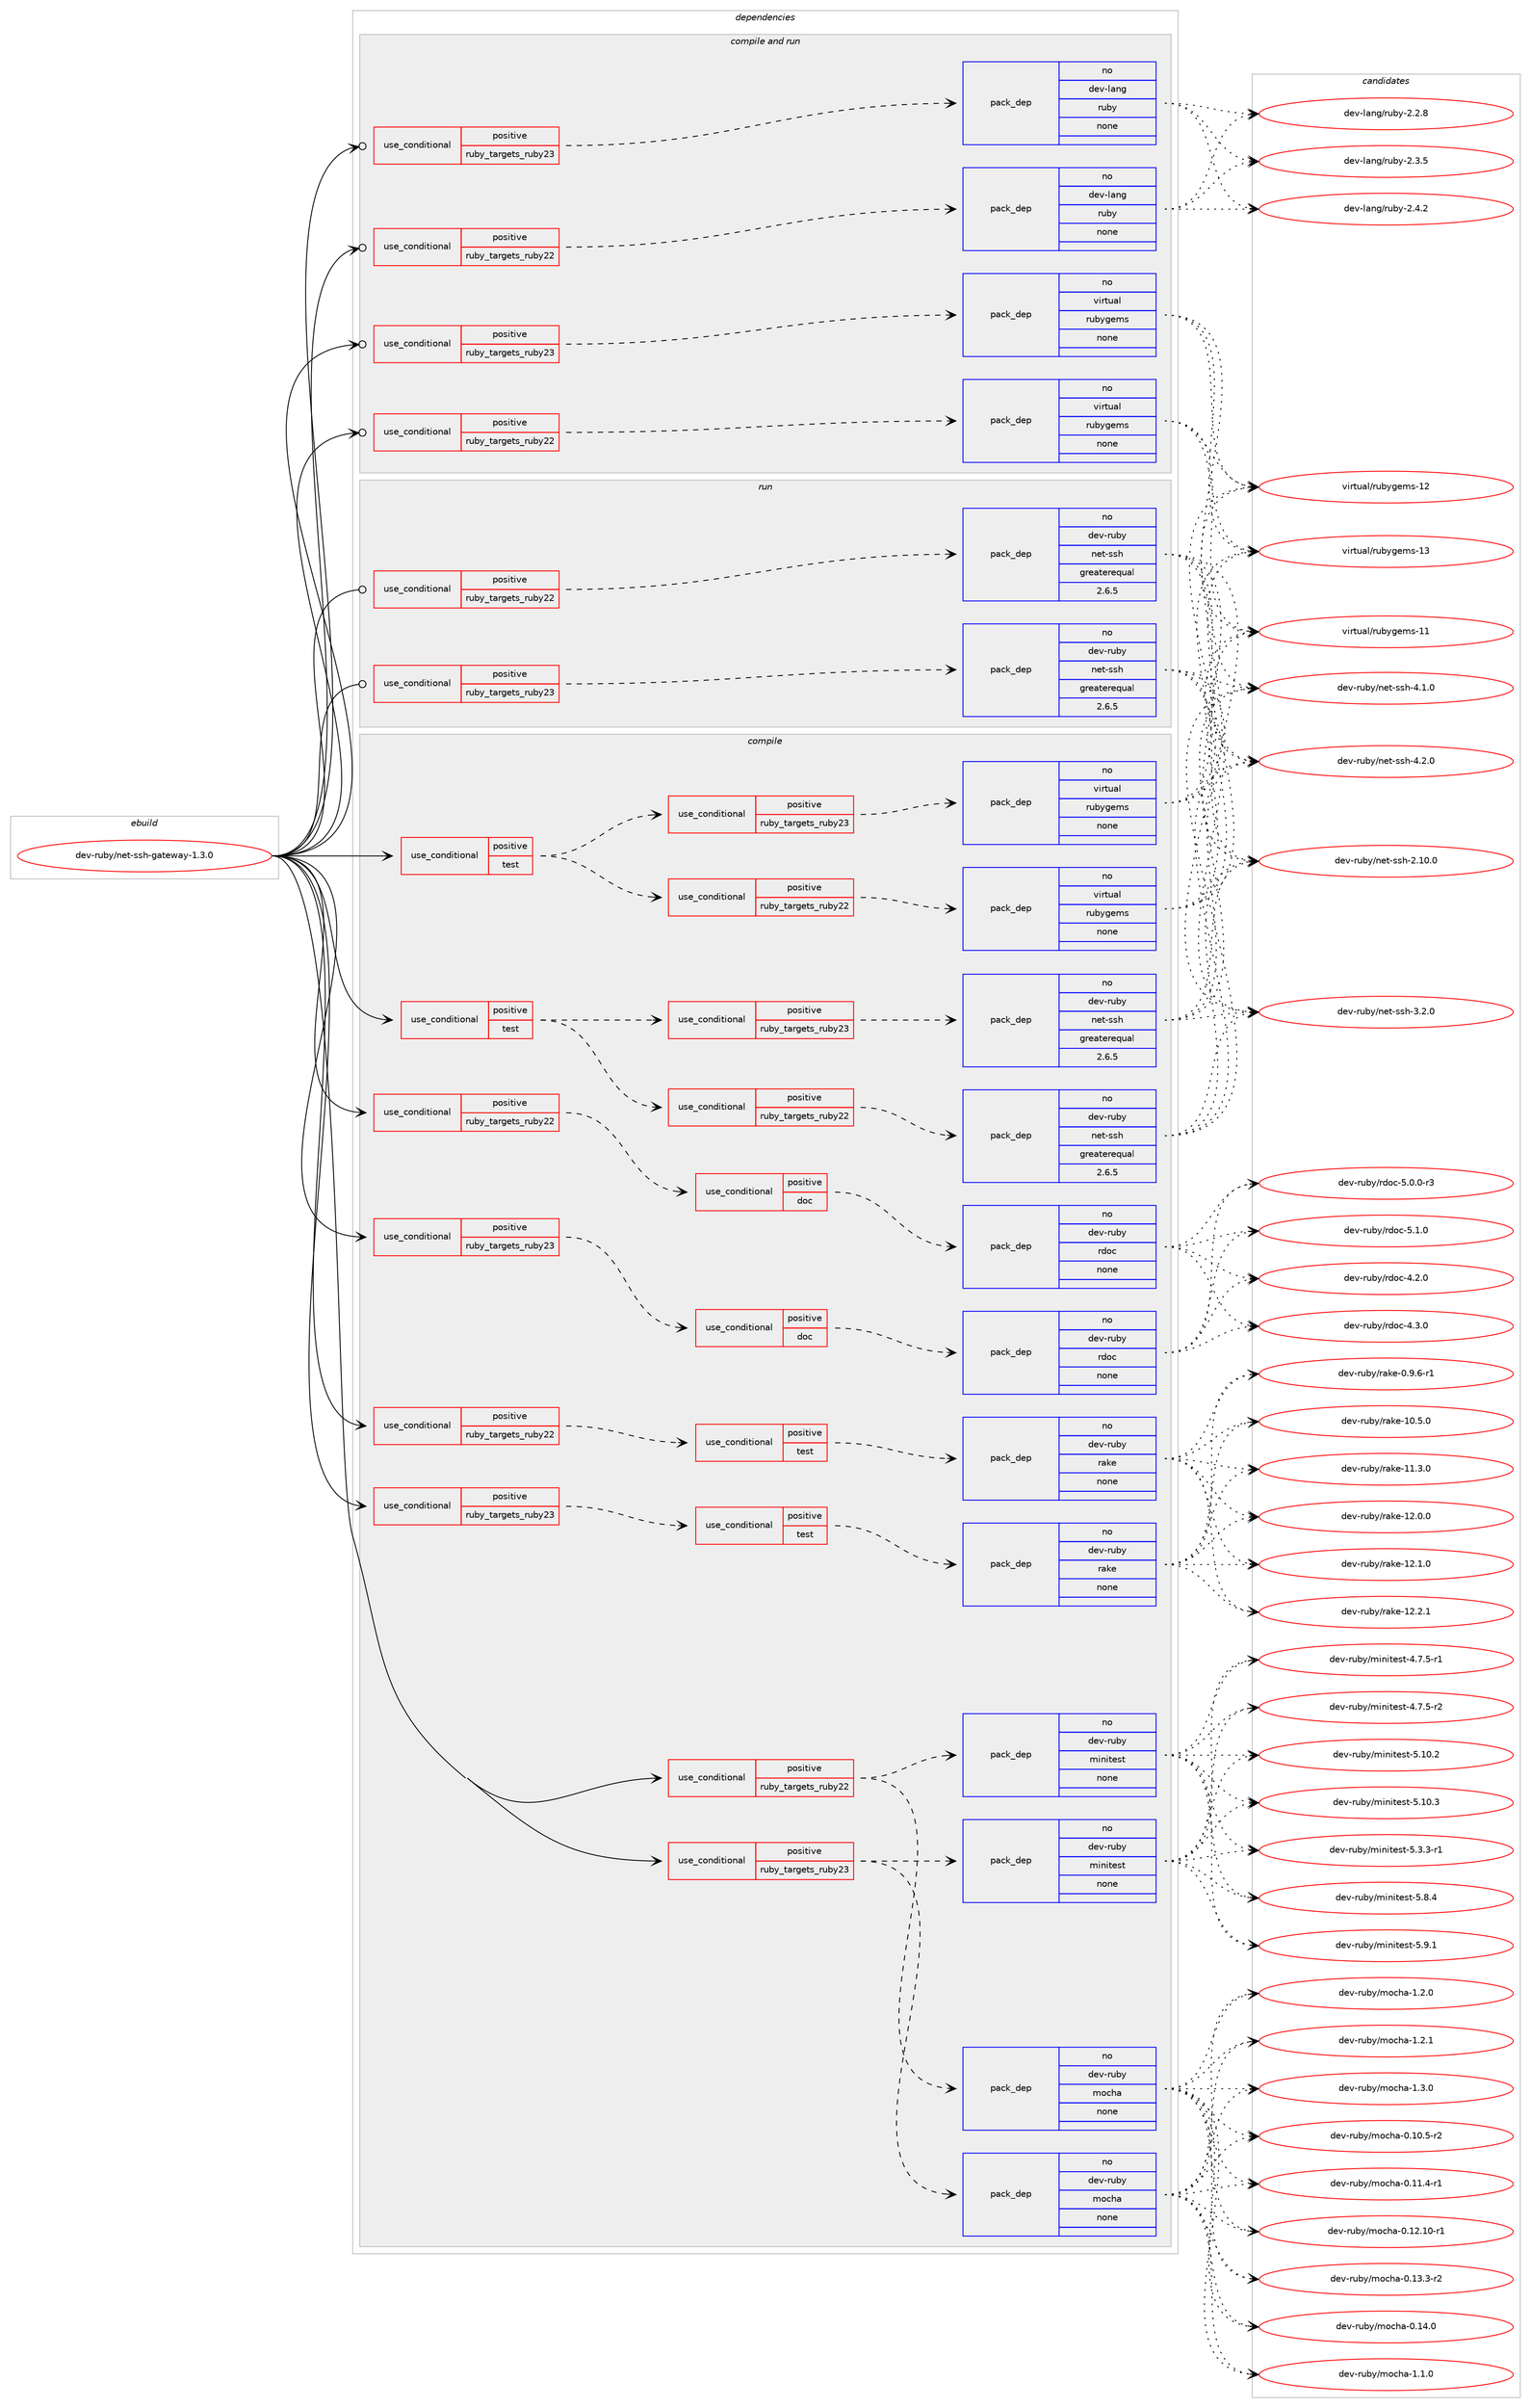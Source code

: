 digraph prolog {

# *************
# Graph options
# *************

newrank=true;
concentrate=true;
compound=true;
graph [rankdir=LR,fontname=Helvetica,fontsize=10,ranksep=1.5];#, ranksep=2.5, nodesep=0.2];
edge  [arrowhead=vee];
node  [fontname=Helvetica,fontsize=10];

# **********
# The ebuild
# **********

subgraph cluster_leftcol {
color=gray;
rank=same;
label=<<i>ebuild</i>>;
id [label="dev-ruby/net-ssh-gateway-1.3.0", color=red, width=4, href="../dev-ruby/net-ssh-gateway-1.3.0.svg"];
}

# ****************
# The dependencies
# ****************

subgraph cluster_midcol {
color=gray;
label=<<i>dependencies</i>>;
subgraph cluster_compile {
fillcolor="#eeeeee";
style=filled;
label=<<i>compile</i>>;
subgraph cond63373 {
dependency250681 [label=<<TABLE BORDER="0" CELLBORDER="1" CELLSPACING="0" CELLPADDING="4"><TR><TD ROWSPAN="3" CELLPADDING="10">use_conditional</TD></TR><TR><TD>positive</TD></TR><TR><TD>ruby_targets_ruby22</TD></TR></TABLE>>, shape=none, color=red];
subgraph cond63374 {
dependency250682 [label=<<TABLE BORDER="0" CELLBORDER="1" CELLSPACING="0" CELLPADDING="4"><TR><TD ROWSPAN="3" CELLPADDING="10">use_conditional</TD></TR><TR><TD>positive</TD></TR><TR><TD>doc</TD></TR></TABLE>>, shape=none, color=red];
subgraph pack183203 {
dependency250683 [label=<<TABLE BORDER="0" CELLBORDER="1" CELLSPACING="0" CELLPADDING="4" WIDTH="220"><TR><TD ROWSPAN="6" CELLPADDING="30">pack_dep</TD></TR><TR><TD WIDTH="110">no</TD></TR><TR><TD>dev-ruby</TD></TR><TR><TD>rdoc</TD></TR><TR><TD>none</TD></TR><TR><TD></TD></TR></TABLE>>, shape=none, color=blue];
}
dependency250682:e -> dependency250683:w [weight=20,style="dashed",arrowhead="vee"];
}
dependency250681:e -> dependency250682:w [weight=20,style="dashed",arrowhead="vee"];
}
id:e -> dependency250681:w [weight=20,style="solid",arrowhead="vee"];
subgraph cond63375 {
dependency250684 [label=<<TABLE BORDER="0" CELLBORDER="1" CELLSPACING="0" CELLPADDING="4"><TR><TD ROWSPAN="3" CELLPADDING="10">use_conditional</TD></TR><TR><TD>positive</TD></TR><TR><TD>ruby_targets_ruby22</TD></TR></TABLE>>, shape=none, color=red];
subgraph cond63376 {
dependency250685 [label=<<TABLE BORDER="0" CELLBORDER="1" CELLSPACING="0" CELLPADDING="4"><TR><TD ROWSPAN="3" CELLPADDING="10">use_conditional</TD></TR><TR><TD>positive</TD></TR><TR><TD>test</TD></TR></TABLE>>, shape=none, color=red];
subgraph pack183204 {
dependency250686 [label=<<TABLE BORDER="0" CELLBORDER="1" CELLSPACING="0" CELLPADDING="4" WIDTH="220"><TR><TD ROWSPAN="6" CELLPADDING="30">pack_dep</TD></TR><TR><TD WIDTH="110">no</TD></TR><TR><TD>dev-ruby</TD></TR><TR><TD>rake</TD></TR><TR><TD>none</TD></TR><TR><TD></TD></TR></TABLE>>, shape=none, color=blue];
}
dependency250685:e -> dependency250686:w [weight=20,style="dashed",arrowhead="vee"];
}
dependency250684:e -> dependency250685:w [weight=20,style="dashed",arrowhead="vee"];
}
id:e -> dependency250684:w [weight=20,style="solid",arrowhead="vee"];
subgraph cond63377 {
dependency250687 [label=<<TABLE BORDER="0" CELLBORDER="1" CELLSPACING="0" CELLPADDING="4"><TR><TD ROWSPAN="3" CELLPADDING="10">use_conditional</TD></TR><TR><TD>positive</TD></TR><TR><TD>ruby_targets_ruby22</TD></TR></TABLE>>, shape=none, color=red];
subgraph pack183205 {
dependency250688 [label=<<TABLE BORDER="0" CELLBORDER="1" CELLSPACING="0" CELLPADDING="4" WIDTH="220"><TR><TD ROWSPAN="6" CELLPADDING="30">pack_dep</TD></TR><TR><TD WIDTH="110">no</TD></TR><TR><TD>dev-ruby</TD></TR><TR><TD>minitest</TD></TR><TR><TD>none</TD></TR><TR><TD></TD></TR></TABLE>>, shape=none, color=blue];
}
dependency250687:e -> dependency250688:w [weight=20,style="dashed",arrowhead="vee"];
subgraph pack183206 {
dependency250689 [label=<<TABLE BORDER="0" CELLBORDER="1" CELLSPACING="0" CELLPADDING="4" WIDTH="220"><TR><TD ROWSPAN="6" CELLPADDING="30">pack_dep</TD></TR><TR><TD WIDTH="110">no</TD></TR><TR><TD>dev-ruby</TD></TR><TR><TD>mocha</TD></TR><TR><TD>none</TD></TR><TR><TD></TD></TR></TABLE>>, shape=none, color=blue];
}
dependency250687:e -> dependency250689:w [weight=20,style="dashed",arrowhead="vee"];
}
id:e -> dependency250687:w [weight=20,style="solid",arrowhead="vee"];
subgraph cond63378 {
dependency250690 [label=<<TABLE BORDER="0" CELLBORDER="1" CELLSPACING="0" CELLPADDING="4"><TR><TD ROWSPAN="3" CELLPADDING="10">use_conditional</TD></TR><TR><TD>positive</TD></TR><TR><TD>ruby_targets_ruby23</TD></TR></TABLE>>, shape=none, color=red];
subgraph cond63379 {
dependency250691 [label=<<TABLE BORDER="0" CELLBORDER="1" CELLSPACING="0" CELLPADDING="4"><TR><TD ROWSPAN="3" CELLPADDING="10">use_conditional</TD></TR><TR><TD>positive</TD></TR><TR><TD>doc</TD></TR></TABLE>>, shape=none, color=red];
subgraph pack183207 {
dependency250692 [label=<<TABLE BORDER="0" CELLBORDER="1" CELLSPACING="0" CELLPADDING="4" WIDTH="220"><TR><TD ROWSPAN="6" CELLPADDING="30">pack_dep</TD></TR><TR><TD WIDTH="110">no</TD></TR><TR><TD>dev-ruby</TD></TR><TR><TD>rdoc</TD></TR><TR><TD>none</TD></TR><TR><TD></TD></TR></TABLE>>, shape=none, color=blue];
}
dependency250691:e -> dependency250692:w [weight=20,style="dashed",arrowhead="vee"];
}
dependency250690:e -> dependency250691:w [weight=20,style="dashed",arrowhead="vee"];
}
id:e -> dependency250690:w [weight=20,style="solid",arrowhead="vee"];
subgraph cond63380 {
dependency250693 [label=<<TABLE BORDER="0" CELLBORDER="1" CELLSPACING="0" CELLPADDING="4"><TR><TD ROWSPAN="3" CELLPADDING="10">use_conditional</TD></TR><TR><TD>positive</TD></TR><TR><TD>ruby_targets_ruby23</TD></TR></TABLE>>, shape=none, color=red];
subgraph cond63381 {
dependency250694 [label=<<TABLE BORDER="0" CELLBORDER="1" CELLSPACING="0" CELLPADDING="4"><TR><TD ROWSPAN="3" CELLPADDING="10">use_conditional</TD></TR><TR><TD>positive</TD></TR><TR><TD>test</TD></TR></TABLE>>, shape=none, color=red];
subgraph pack183208 {
dependency250695 [label=<<TABLE BORDER="0" CELLBORDER="1" CELLSPACING="0" CELLPADDING="4" WIDTH="220"><TR><TD ROWSPAN="6" CELLPADDING="30">pack_dep</TD></TR><TR><TD WIDTH="110">no</TD></TR><TR><TD>dev-ruby</TD></TR><TR><TD>rake</TD></TR><TR><TD>none</TD></TR><TR><TD></TD></TR></TABLE>>, shape=none, color=blue];
}
dependency250694:e -> dependency250695:w [weight=20,style="dashed",arrowhead="vee"];
}
dependency250693:e -> dependency250694:w [weight=20,style="dashed",arrowhead="vee"];
}
id:e -> dependency250693:w [weight=20,style="solid",arrowhead="vee"];
subgraph cond63382 {
dependency250696 [label=<<TABLE BORDER="0" CELLBORDER="1" CELLSPACING="0" CELLPADDING="4"><TR><TD ROWSPAN="3" CELLPADDING="10">use_conditional</TD></TR><TR><TD>positive</TD></TR><TR><TD>ruby_targets_ruby23</TD></TR></TABLE>>, shape=none, color=red];
subgraph pack183209 {
dependency250697 [label=<<TABLE BORDER="0" CELLBORDER="1" CELLSPACING="0" CELLPADDING="4" WIDTH="220"><TR><TD ROWSPAN="6" CELLPADDING="30">pack_dep</TD></TR><TR><TD WIDTH="110">no</TD></TR><TR><TD>dev-ruby</TD></TR><TR><TD>minitest</TD></TR><TR><TD>none</TD></TR><TR><TD></TD></TR></TABLE>>, shape=none, color=blue];
}
dependency250696:e -> dependency250697:w [weight=20,style="dashed",arrowhead="vee"];
subgraph pack183210 {
dependency250698 [label=<<TABLE BORDER="0" CELLBORDER="1" CELLSPACING="0" CELLPADDING="4" WIDTH="220"><TR><TD ROWSPAN="6" CELLPADDING="30">pack_dep</TD></TR><TR><TD WIDTH="110">no</TD></TR><TR><TD>dev-ruby</TD></TR><TR><TD>mocha</TD></TR><TR><TD>none</TD></TR><TR><TD></TD></TR></TABLE>>, shape=none, color=blue];
}
dependency250696:e -> dependency250698:w [weight=20,style="dashed",arrowhead="vee"];
}
id:e -> dependency250696:w [weight=20,style="solid",arrowhead="vee"];
subgraph cond63383 {
dependency250699 [label=<<TABLE BORDER="0" CELLBORDER="1" CELLSPACING="0" CELLPADDING="4"><TR><TD ROWSPAN="3" CELLPADDING="10">use_conditional</TD></TR><TR><TD>positive</TD></TR><TR><TD>test</TD></TR></TABLE>>, shape=none, color=red];
subgraph cond63384 {
dependency250700 [label=<<TABLE BORDER="0" CELLBORDER="1" CELLSPACING="0" CELLPADDING="4"><TR><TD ROWSPAN="3" CELLPADDING="10">use_conditional</TD></TR><TR><TD>positive</TD></TR><TR><TD>ruby_targets_ruby22</TD></TR></TABLE>>, shape=none, color=red];
subgraph pack183211 {
dependency250701 [label=<<TABLE BORDER="0" CELLBORDER="1" CELLSPACING="0" CELLPADDING="4" WIDTH="220"><TR><TD ROWSPAN="6" CELLPADDING="30">pack_dep</TD></TR><TR><TD WIDTH="110">no</TD></TR><TR><TD>dev-ruby</TD></TR><TR><TD>net-ssh</TD></TR><TR><TD>greaterequal</TD></TR><TR><TD>2.6.5</TD></TR></TABLE>>, shape=none, color=blue];
}
dependency250700:e -> dependency250701:w [weight=20,style="dashed",arrowhead="vee"];
}
dependency250699:e -> dependency250700:w [weight=20,style="dashed",arrowhead="vee"];
subgraph cond63385 {
dependency250702 [label=<<TABLE BORDER="0" CELLBORDER="1" CELLSPACING="0" CELLPADDING="4"><TR><TD ROWSPAN="3" CELLPADDING="10">use_conditional</TD></TR><TR><TD>positive</TD></TR><TR><TD>ruby_targets_ruby23</TD></TR></TABLE>>, shape=none, color=red];
subgraph pack183212 {
dependency250703 [label=<<TABLE BORDER="0" CELLBORDER="1" CELLSPACING="0" CELLPADDING="4" WIDTH="220"><TR><TD ROWSPAN="6" CELLPADDING="30">pack_dep</TD></TR><TR><TD WIDTH="110">no</TD></TR><TR><TD>dev-ruby</TD></TR><TR><TD>net-ssh</TD></TR><TR><TD>greaterequal</TD></TR><TR><TD>2.6.5</TD></TR></TABLE>>, shape=none, color=blue];
}
dependency250702:e -> dependency250703:w [weight=20,style="dashed",arrowhead="vee"];
}
dependency250699:e -> dependency250702:w [weight=20,style="dashed",arrowhead="vee"];
}
id:e -> dependency250699:w [weight=20,style="solid",arrowhead="vee"];
subgraph cond63386 {
dependency250704 [label=<<TABLE BORDER="0" CELLBORDER="1" CELLSPACING="0" CELLPADDING="4"><TR><TD ROWSPAN="3" CELLPADDING="10">use_conditional</TD></TR><TR><TD>positive</TD></TR><TR><TD>test</TD></TR></TABLE>>, shape=none, color=red];
subgraph cond63387 {
dependency250705 [label=<<TABLE BORDER="0" CELLBORDER="1" CELLSPACING="0" CELLPADDING="4"><TR><TD ROWSPAN="3" CELLPADDING="10">use_conditional</TD></TR><TR><TD>positive</TD></TR><TR><TD>ruby_targets_ruby22</TD></TR></TABLE>>, shape=none, color=red];
subgraph pack183213 {
dependency250706 [label=<<TABLE BORDER="0" CELLBORDER="1" CELLSPACING="0" CELLPADDING="4" WIDTH="220"><TR><TD ROWSPAN="6" CELLPADDING="30">pack_dep</TD></TR><TR><TD WIDTH="110">no</TD></TR><TR><TD>virtual</TD></TR><TR><TD>rubygems</TD></TR><TR><TD>none</TD></TR><TR><TD></TD></TR></TABLE>>, shape=none, color=blue];
}
dependency250705:e -> dependency250706:w [weight=20,style="dashed",arrowhead="vee"];
}
dependency250704:e -> dependency250705:w [weight=20,style="dashed",arrowhead="vee"];
subgraph cond63388 {
dependency250707 [label=<<TABLE BORDER="0" CELLBORDER="1" CELLSPACING="0" CELLPADDING="4"><TR><TD ROWSPAN="3" CELLPADDING="10">use_conditional</TD></TR><TR><TD>positive</TD></TR><TR><TD>ruby_targets_ruby23</TD></TR></TABLE>>, shape=none, color=red];
subgraph pack183214 {
dependency250708 [label=<<TABLE BORDER="0" CELLBORDER="1" CELLSPACING="0" CELLPADDING="4" WIDTH="220"><TR><TD ROWSPAN="6" CELLPADDING="30">pack_dep</TD></TR><TR><TD WIDTH="110">no</TD></TR><TR><TD>virtual</TD></TR><TR><TD>rubygems</TD></TR><TR><TD>none</TD></TR><TR><TD></TD></TR></TABLE>>, shape=none, color=blue];
}
dependency250707:e -> dependency250708:w [weight=20,style="dashed",arrowhead="vee"];
}
dependency250704:e -> dependency250707:w [weight=20,style="dashed",arrowhead="vee"];
}
id:e -> dependency250704:w [weight=20,style="solid",arrowhead="vee"];
}
subgraph cluster_compileandrun {
fillcolor="#eeeeee";
style=filled;
label=<<i>compile and run</i>>;
subgraph cond63389 {
dependency250709 [label=<<TABLE BORDER="0" CELLBORDER="1" CELLSPACING="0" CELLPADDING="4"><TR><TD ROWSPAN="3" CELLPADDING="10">use_conditional</TD></TR><TR><TD>positive</TD></TR><TR><TD>ruby_targets_ruby22</TD></TR></TABLE>>, shape=none, color=red];
subgraph pack183215 {
dependency250710 [label=<<TABLE BORDER="0" CELLBORDER="1" CELLSPACING="0" CELLPADDING="4" WIDTH="220"><TR><TD ROWSPAN="6" CELLPADDING="30">pack_dep</TD></TR><TR><TD WIDTH="110">no</TD></TR><TR><TD>dev-lang</TD></TR><TR><TD>ruby</TD></TR><TR><TD>none</TD></TR><TR><TD></TD></TR></TABLE>>, shape=none, color=blue];
}
dependency250709:e -> dependency250710:w [weight=20,style="dashed",arrowhead="vee"];
}
id:e -> dependency250709:w [weight=20,style="solid",arrowhead="odotvee"];
subgraph cond63390 {
dependency250711 [label=<<TABLE BORDER="0" CELLBORDER="1" CELLSPACING="0" CELLPADDING="4"><TR><TD ROWSPAN="3" CELLPADDING="10">use_conditional</TD></TR><TR><TD>positive</TD></TR><TR><TD>ruby_targets_ruby22</TD></TR></TABLE>>, shape=none, color=red];
subgraph pack183216 {
dependency250712 [label=<<TABLE BORDER="0" CELLBORDER="1" CELLSPACING="0" CELLPADDING="4" WIDTH="220"><TR><TD ROWSPAN="6" CELLPADDING="30">pack_dep</TD></TR><TR><TD WIDTH="110">no</TD></TR><TR><TD>virtual</TD></TR><TR><TD>rubygems</TD></TR><TR><TD>none</TD></TR><TR><TD></TD></TR></TABLE>>, shape=none, color=blue];
}
dependency250711:e -> dependency250712:w [weight=20,style="dashed",arrowhead="vee"];
}
id:e -> dependency250711:w [weight=20,style="solid",arrowhead="odotvee"];
subgraph cond63391 {
dependency250713 [label=<<TABLE BORDER="0" CELLBORDER="1" CELLSPACING="0" CELLPADDING="4"><TR><TD ROWSPAN="3" CELLPADDING="10">use_conditional</TD></TR><TR><TD>positive</TD></TR><TR><TD>ruby_targets_ruby23</TD></TR></TABLE>>, shape=none, color=red];
subgraph pack183217 {
dependency250714 [label=<<TABLE BORDER="0" CELLBORDER="1" CELLSPACING="0" CELLPADDING="4" WIDTH="220"><TR><TD ROWSPAN="6" CELLPADDING="30">pack_dep</TD></TR><TR><TD WIDTH="110">no</TD></TR><TR><TD>dev-lang</TD></TR><TR><TD>ruby</TD></TR><TR><TD>none</TD></TR><TR><TD></TD></TR></TABLE>>, shape=none, color=blue];
}
dependency250713:e -> dependency250714:w [weight=20,style="dashed",arrowhead="vee"];
}
id:e -> dependency250713:w [weight=20,style="solid",arrowhead="odotvee"];
subgraph cond63392 {
dependency250715 [label=<<TABLE BORDER="0" CELLBORDER="1" CELLSPACING="0" CELLPADDING="4"><TR><TD ROWSPAN="3" CELLPADDING="10">use_conditional</TD></TR><TR><TD>positive</TD></TR><TR><TD>ruby_targets_ruby23</TD></TR></TABLE>>, shape=none, color=red];
subgraph pack183218 {
dependency250716 [label=<<TABLE BORDER="0" CELLBORDER="1" CELLSPACING="0" CELLPADDING="4" WIDTH="220"><TR><TD ROWSPAN="6" CELLPADDING="30">pack_dep</TD></TR><TR><TD WIDTH="110">no</TD></TR><TR><TD>virtual</TD></TR><TR><TD>rubygems</TD></TR><TR><TD>none</TD></TR><TR><TD></TD></TR></TABLE>>, shape=none, color=blue];
}
dependency250715:e -> dependency250716:w [weight=20,style="dashed",arrowhead="vee"];
}
id:e -> dependency250715:w [weight=20,style="solid",arrowhead="odotvee"];
}
subgraph cluster_run {
fillcolor="#eeeeee";
style=filled;
label=<<i>run</i>>;
subgraph cond63393 {
dependency250717 [label=<<TABLE BORDER="0" CELLBORDER="1" CELLSPACING="0" CELLPADDING="4"><TR><TD ROWSPAN="3" CELLPADDING="10">use_conditional</TD></TR><TR><TD>positive</TD></TR><TR><TD>ruby_targets_ruby22</TD></TR></TABLE>>, shape=none, color=red];
subgraph pack183219 {
dependency250718 [label=<<TABLE BORDER="0" CELLBORDER="1" CELLSPACING="0" CELLPADDING="4" WIDTH="220"><TR><TD ROWSPAN="6" CELLPADDING="30">pack_dep</TD></TR><TR><TD WIDTH="110">no</TD></TR><TR><TD>dev-ruby</TD></TR><TR><TD>net-ssh</TD></TR><TR><TD>greaterequal</TD></TR><TR><TD>2.6.5</TD></TR></TABLE>>, shape=none, color=blue];
}
dependency250717:e -> dependency250718:w [weight=20,style="dashed",arrowhead="vee"];
}
id:e -> dependency250717:w [weight=20,style="solid",arrowhead="odot"];
subgraph cond63394 {
dependency250719 [label=<<TABLE BORDER="0" CELLBORDER="1" CELLSPACING="0" CELLPADDING="4"><TR><TD ROWSPAN="3" CELLPADDING="10">use_conditional</TD></TR><TR><TD>positive</TD></TR><TR><TD>ruby_targets_ruby23</TD></TR></TABLE>>, shape=none, color=red];
subgraph pack183220 {
dependency250720 [label=<<TABLE BORDER="0" CELLBORDER="1" CELLSPACING="0" CELLPADDING="4" WIDTH="220"><TR><TD ROWSPAN="6" CELLPADDING="30">pack_dep</TD></TR><TR><TD WIDTH="110">no</TD></TR><TR><TD>dev-ruby</TD></TR><TR><TD>net-ssh</TD></TR><TR><TD>greaterequal</TD></TR><TR><TD>2.6.5</TD></TR></TABLE>>, shape=none, color=blue];
}
dependency250719:e -> dependency250720:w [weight=20,style="dashed",arrowhead="vee"];
}
id:e -> dependency250719:w [weight=20,style="solid",arrowhead="odot"];
}
}

# **************
# The candidates
# **************

subgraph cluster_choices {
rank=same;
color=gray;
label=<<i>candidates</i>>;

subgraph choice183203 {
color=black;
nodesep=1;
choice10010111845114117981214711410011199455246504648 [label="dev-ruby/rdoc-4.2.0", color=red, width=4,href="../dev-ruby/rdoc-4.2.0.svg"];
choice10010111845114117981214711410011199455246514648 [label="dev-ruby/rdoc-4.3.0", color=red, width=4,href="../dev-ruby/rdoc-4.3.0.svg"];
choice100101118451141179812147114100111994553464846484511451 [label="dev-ruby/rdoc-5.0.0-r3", color=red, width=4,href="../dev-ruby/rdoc-5.0.0-r3.svg"];
choice10010111845114117981214711410011199455346494648 [label="dev-ruby/rdoc-5.1.0", color=red, width=4,href="../dev-ruby/rdoc-5.1.0.svg"];
dependency250683:e -> choice10010111845114117981214711410011199455246504648:w [style=dotted,weight="100"];
dependency250683:e -> choice10010111845114117981214711410011199455246514648:w [style=dotted,weight="100"];
dependency250683:e -> choice100101118451141179812147114100111994553464846484511451:w [style=dotted,weight="100"];
dependency250683:e -> choice10010111845114117981214711410011199455346494648:w [style=dotted,weight="100"];
}
subgraph choice183204 {
color=black;
nodesep=1;
choice100101118451141179812147114971071014548465746544511449 [label="dev-ruby/rake-0.9.6-r1", color=red, width=4,href="../dev-ruby/rake-0.9.6-r1.svg"];
choice1001011184511411798121471149710710145494846534648 [label="dev-ruby/rake-10.5.0", color=red, width=4,href="../dev-ruby/rake-10.5.0.svg"];
choice1001011184511411798121471149710710145494946514648 [label="dev-ruby/rake-11.3.0", color=red, width=4,href="../dev-ruby/rake-11.3.0.svg"];
choice1001011184511411798121471149710710145495046484648 [label="dev-ruby/rake-12.0.0", color=red, width=4,href="../dev-ruby/rake-12.0.0.svg"];
choice1001011184511411798121471149710710145495046494648 [label="dev-ruby/rake-12.1.0", color=red, width=4,href="../dev-ruby/rake-12.1.0.svg"];
choice1001011184511411798121471149710710145495046504649 [label="dev-ruby/rake-12.2.1", color=red, width=4,href="../dev-ruby/rake-12.2.1.svg"];
dependency250686:e -> choice100101118451141179812147114971071014548465746544511449:w [style=dotted,weight="100"];
dependency250686:e -> choice1001011184511411798121471149710710145494846534648:w [style=dotted,weight="100"];
dependency250686:e -> choice1001011184511411798121471149710710145494946514648:w [style=dotted,weight="100"];
dependency250686:e -> choice1001011184511411798121471149710710145495046484648:w [style=dotted,weight="100"];
dependency250686:e -> choice1001011184511411798121471149710710145495046494648:w [style=dotted,weight="100"];
dependency250686:e -> choice1001011184511411798121471149710710145495046504649:w [style=dotted,weight="100"];
}
subgraph choice183205 {
color=black;
nodesep=1;
choice1001011184511411798121471091051101051161011151164552465546534511449 [label="dev-ruby/minitest-4.7.5-r1", color=red, width=4,href="../dev-ruby/minitest-4.7.5-r1.svg"];
choice1001011184511411798121471091051101051161011151164552465546534511450 [label="dev-ruby/minitest-4.7.5-r2", color=red, width=4,href="../dev-ruby/minitest-4.7.5-r2.svg"];
choice10010111845114117981214710910511010511610111511645534649484650 [label="dev-ruby/minitest-5.10.2", color=red, width=4,href="../dev-ruby/minitest-5.10.2.svg"];
choice10010111845114117981214710910511010511610111511645534649484651 [label="dev-ruby/minitest-5.10.3", color=red, width=4,href="../dev-ruby/minitest-5.10.3.svg"];
choice1001011184511411798121471091051101051161011151164553465146514511449 [label="dev-ruby/minitest-5.3.3-r1", color=red, width=4,href="../dev-ruby/minitest-5.3.3-r1.svg"];
choice100101118451141179812147109105110105116101115116455346564652 [label="dev-ruby/minitest-5.8.4", color=red, width=4,href="../dev-ruby/minitest-5.8.4.svg"];
choice100101118451141179812147109105110105116101115116455346574649 [label="dev-ruby/minitest-5.9.1", color=red, width=4,href="../dev-ruby/minitest-5.9.1.svg"];
dependency250688:e -> choice1001011184511411798121471091051101051161011151164552465546534511449:w [style=dotted,weight="100"];
dependency250688:e -> choice1001011184511411798121471091051101051161011151164552465546534511450:w [style=dotted,weight="100"];
dependency250688:e -> choice10010111845114117981214710910511010511610111511645534649484650:w [style=dotted,weight="100"];
dependency250688:e -> choice10010111845114117981214710910511010511610111511645534649484651:w [style=dotted,weight="100"];
dependency250688:e -> choice1001011184511411798121471091051101051161011151164553465146514511449:w [style=dotted,weight="100"];
dependency250688:e -> choice100101118451141179812147109105110105116101115116455346564652:w [style=dotted,weight="100"];
dependency250688:e -> choice100101118451141179812147109105110105116101115116455346574649:w [style=dotted,weight="100"];
}
subgraph choice183206 {
color=black;
nodesep=1;
choice1001011184511411798121471091119910497454846494846534511450 [label="dev-ruby/mocha-0.10.5-r2", color=red, width=4,href="../dev-ruby/mocha-0.10.5-r2.svg"];
choice1001011184511411798121471091119910497454846494946524511449 [label="dev-ruby/mocha-0.11.4-r1", color=red, width=4,href="../dev-ruby/mocha-0.11.4-r1.svg"];
choice100101118451141179812147109111991049745484649504649484511449 [label="dev-ruby/mocha-0.12.10-r1", color=red, width=4,href="../dev-ruby/mocha-0.12.10-r1.svg"];
choice1001011184511411798121471091119910497454846495146514511450 [label="dev-ruby/mocha-0.13.3-r2", color=red, width=4,href="../dev-ruby/mocha-0.13.3-r2.svg"];
choice100101118451141179812147109111991049745484649524648 [label="dev-ruby/mocha-0.14.0", color=red, width=4,href="../dev-ruby/mocha-0.14.0.svg"];
choice1001011184511411798121471091119910497454946494648 [label="dev-ruby/mocha-1.1.0", color=red, width=4,href="../dev-ruby/mocha-1.1.0.svg"];
choice1001011184511411798121471091119910497454946504648 [label="dev-ruby/mocha-1.2.0", color=red, width=4,href="../dev-ruby/mocha-1.2.0.svg"];
choice1001011184511411798121471091119910497454946504649 [label="dev-ruby/mocha-1.2.1", color=red, width=4,href="../dev-ruby/mocha-1.2.1.svg"];
choice1001011184511411798121471091119910497454946514648 [label="dev-ruby/mocha-1.3.0", color=red, width=4,href="../dev-ruby/mocha-1.3.0.svg"];
dependency250689:e -> choice1001011184511411798121471091119910497454846494846534511450:w [style=dotted,weight="100"];
dependency250689:e -> choice1001011184511411798121471091119910497454846494946524511449:w [style=dotted,weight="100"];
dependency250689:e -> choice100101118451141179812147109111991049745484649504649484511449:w [style=dotted,weight="100"];
dependency250689:e -> choice1001011184511411798121471091119910497454846495146514511450:w [style=dotted,weight="100"];
dependency250689:e -> choice100101118451141179812147109111991049745484649524648:w [style=dotted,weight="100"];
dependency250689:e -> choice1001011184511411798121471091119910497454946494648:w [style=dotted,weight="100"];
dependency250689:e -> choice1001011184511411798121471091119910497454946504648:w [style=dotted,weight="100"];
dependency250689:e -> choice1001011184511411798121471091119910497454946504649:w [style=dotted,weight="100"];
dependency250689:e -> choice1001011184511411798121471091119910497454946514648:w [style=dotted,weight="100"];
}
subgraph choice183207 {
color=black;
nodesep=1;
choice10010111845114117981214711410011199455246504648 [label="dev-ruby/rdoc-4.2.0", color=red, width=4,href="../dev-ruby/rdoc-4.2.0.svg"];
choice10010111845114117981214711410011199455246514648 [label="dev-ruby/rdoc-4.3.0", color=red, width=4,href="../dev-ruby/rdoc-4.3.0.svg"];
choice100101118451141179812147114100111994553464846484511451 [label="dev-ruby/rdoc-5.0.0-r3", color=red, width=4,href="../dev-ruby/rdoc-5.0.0-r3.svg"];
choice10010111845114117981214711410011199455346494648 [label="dev-ruby/rdoc-5.1.0", color=red, width=4,href="../dev-ruby/rdoc-5.1.0.svg"];
dependency250692:e -> choice10010111845114117981214711410011199455246504648:w [style=dotted,weight="100"];
dependency250692:e -> choice10010111845114117981214711410011199455246514648:w [style=dotted,weight="100"];
dependency250692:e -> choice100101118451141179812147114100111994553464846484511451:w [style=dotted,weight="100"];
dependency250692:e -> choice10010111845114117981214711410011199455346494648:w [style=dotted,weight="100"];
}
subgraph choice183208 {
color=black;
nodesep=1;
choice100101118451141179812147114971071014548465746544511449 [label="dev-ruby/rake-0.9.6-r1", color=red, width=4,href="../dev-ruby/rake-0.9.6-r1.svg"];
choice1001011184511411798121471149710710145494846534648 [label="dev-ruby/rake-10.5.0", color=red, width=4,href="../dev-ruby/rake-10.5.0.svg"];
choice1001011184511411798121471149710710145494946514648 [label="dev-ruby/rake-11.3.0", color=red, width=4,href="../dev-ruby/rake-11.3.0.svg"];
choice1001011184511411798121471149710710145495046484648 [label="dev-ruby/rake-12.0.0", color=red, width=4,href="../dev-ruby/rake-12.0.0.svg"];
choice1001011184511411798121471149710710145495046494648 [label="dev-ruby/rake-12.1.0", color=red, width=4,href="../dev-ruby/rake-12.1.0.svg"];
choice1001011184511411798121471149710710145495046504649 [label="dev-ruby/rake-12.2.1", color=red, width=4,href="../dev-ruby/rake-12.2.1.svg"];
dependency250695:e -> choice100101118451141179812147114971071014548465746544511449:w [style=dotted,weight="100"];
dependency250695:e -> choice1001011184511411798121471149710710145494846534648:w [style=dotted,weight="100"];
dependency250695:e -> choice1001011184511411798121471149710710145494946514648:w [style=dotted,weight="100"];
dependency250695:e -> choice1001011184511411798121471149710710145495046484648:w [style=dotted,weight="100"];
dependency250695:e -> choice1001011184511411798121471149710710145495046494648:w [style=dotted,weight="100"];
dependency250695:e -> choice1001011184511411798121471149710710145495046504649:w [style=dotted,weight="100"];
}
subgraph choice183209 {
color=black;
nodesep=1;
choice1001011184511411798121471091051101051161011151164552465546534511449 [label="dev-ruby/minitest-4.7.5-r1", color=red, width=4,href="../dev-ruby/minitest-4.7.5-r1.svg"];
choice1001011184511411798121471091051101051161011151164552465546534511450 [label="dev-ruby/minitest-4.7.5-r2", color=red, width=4,href="../dev-ruby/minitest-4.7.5-r2.svg"];
choice10010111845114117981214710910511010511610111511645534649484650 [label="dev-ruby/minitest-5.10.2", color=red, width=4,href="../dev-ruby/minitest-5.10.2.svg"];
choice10010111845114117981214710910511010511610111511645534649484651 [label="dev-ruby/minitest-5.10.3", color=red, width=4,href="../dev-ruby/minitest-5.10.3.svg"];
choice1001011184511411798121471091051101051161011151164553465146514511449 [label="dev-ruby/minitest-5.3.3-r1", color=red, width=4,href="../dev-ruby/minitest-5.3.3-r1.svg"];
choice100101118451141179812147109105110105116101115116455346564652 [label="dev-ruby/minitest-5.8.4", color=red, width=4,href="../dev-ruby/minitest-5.8.4.svg"];
choice100101118451141179812147109105110105116101115116455346574649 [label="dev-ruby/minitest-5.9.1", color=red, width=4,href="../dev-ruby/minitest-5.9.1.svg"];
dependency250697:e -> choice1001011184511411798121471091051101051161011151164552465546534511449:w [style=dotted,weight="100"];
dependency250697:e -> choice1001011184511411798121471091051101051161011151164552465546534511450:w [style=dotted,weight="100"];
dependency250697:e -> choice10010111845114117981214710910511010511610111511645534649484650:w [style=dotted,weight="100"];
dependency250697:e -> choice10010111845114117981214710910511010511610111511645534649484651:w [style=dotted,weight="100"];
dependency250697:e -> choice1001011184511411798121471091051101051161011151164553465146514511449:w [style=dotted,weight="100"];
dependency250697:e -> choice100101118451141179812147109105110105116101115116455346564652:w [style=dotted,weight="100"];
dependency250697:e -> choice100101118451141179812147109105110105116101115116455346574649:w [style=dotted,weight="100"];
}
subgraph choice183210 {
color=black;
nodesep=1;
choice1001011184511411798121471091119910497454846494846534511450 [label="dev-ruby/mocha-0.10.5-r2", color=red, width=4,href="../dev-ruby/mocha-0.10.5-r2.svg"];
choice1001011184511411798121471091119910497454846494946524511449 [label="dev-ruby/mocha-0.11.4-r1", color=red, width=4,href="../dev-ruby/mocha-0.11.4-r1.svg"];
choice100101118451141179812147109111991049745484649504649484511449 [label="dev-ruby/mocha-0.12.10-r1", color=red, width=4,href="../dev-ruby/mocha-0.12.10-r1.svg"];
choice1001011184511411798121471091119910497454846495146514511450 [label="dev-ruby/mocha-0.13.3-r2", color=red, width=4,href="../dev-ruby/mocha-0.13.3-r2.svg"];
choice100101118451141179812147109111991049745484649524648 [label="dev-ruby/mocha-0.14.0", color=red, width=4,href="../dev-ruby/mocha-0.14.0.svg"];
choice1001011184511411798121471091119910497454946494648 [label="dev-ruby/mocha-1.1.0", color=red, width=4,href="../dev-ruby/mocha-1.1.0.svg"];
choice1001011184511411798121471091119910497454946504648 [label="dev-ruby/mocha-1.2.0", color=red, width=4,href="../dev-ruby/mocha-1.2.0.svg"];
choice1001011184511411798121471091119910497454946504649 [label="dev-ruby/mocha-1.2.1", color=red, width=4,href="../dev-ruby/mocha-1.2.1.svg"];
choice1001011184511411798121471091119910497454946514648 [label="dev-ruby/mocha-1.3.0", color=red, width=4,href="../dev-ruby/mocha-1.3.0.svg"];
dependency250698:e -> choice1001011184511411798121471091119910497454846494846534511450:w [style=dotted,weight="100"];
dependency250698:e -> choice1001011184511411798121471091119910497454846494946524511449:w [style=dotted,weight="100"];
dependency250698:e -> choice100101118451141179812147109111991049745484649504649484511449:w [style=dotted,weight="100"];
dependency250698:e -> choice1001011184511411798121471091119910497454846495146514511450:w [style=dotted,weight="100"];
dependency250698:e -> choice100101118451141179812147109111991049745484649524648:w [style=dotted,weight="100"];
dependency250698:e -> choice1001011184511411798121471091119910497454946494648:w [style=dotted,weight="100"];
dependency250698:e -> choice1001011184511411798121471091119910497454946504648:w [style=dotted,weight="100"];
dependency250698:e -> choice1001011184511411798121471091119910497454946504649:w [style=dotted,weight="100"];
dependency250698:e -> choice1001011184511411798121471091119910497454946514648:w [style=dotted,weight="100"];
}
subgraph choice183211 {
color=black;
nodesep=1;
choice1001011184511411798121471101011164511511510445504649484648 [label="dev-ruby/net-ssh-2.10.0", color=red, width=4,href="../dev-ruby/net-ssh-2.10.0.svg"];
choice10010111845114117981214711010111645115115104455146504648 [label="dev-ruby/net-ssh-3.2.0", color=red, width=4,href="../dev-ruby/net-ssh-3.2.0.svg"];
choice10010111845114117981214711010111645115115104455246494648 [label="dev-ruby/net-ssh-4.1.0", color=red, width=4,href="../dev-ruby/net-ssh-4.1.0.svg"];
choice10010111845114117981214711010111645115115104455246504648 [label="dev-ruby/net-ssh-4.2.0", color=red, width=4,href="../dev-ruby/net-ssh-4.2.0.svg"];
dependency250701:e -> choice1001011184511411798121471101011164511511510445504649484648:w [style=dotted,weight="100"];
dependency250701:e -> choice10010111845114117981214711010111645115115104455146504648:w [style=dotted,weight="100"];
dependency250701:e -> choice10010111845114117981214711010111645115115104455246494648:w [style=dotted,weight="100"];
dependency250701:e -> choice10010111845114117981214711010111645115115104455246504648:w [style=dotted,weight="100"];
}
subgraph choice183212 {
color=black;
nodesep=1;
choice1001011184511411798121471101011164511511510445504649484648 [label="dev-ruby/net-ssh-2.10.0", color=red, width=4,href="../dev-ruby/net-ssh-2.10.0.svg"];
choice10010111845114117981214711010111645115115104455146504648 [label="dev-ruby/net-ssh-3.2.0", color=red, width=4,href="../dev-ruby/net-ssh-3.2.0.svg"];
choice10010111845114117981214711010111645115115104455246494648 [label="dev-ruby/net-ssh-4.1.0", color=red, width=4,href="../dev-ruby/net-ssh-4.1.0.svg"];
choice10010111845114117981214711010111645115115104455246504648 [label="dev-ruby/net-ssh-4.2.0", color=red, width=4,href="../dev-ruby/net-ssh-4.2.0.svg"];
dependency250703:e -> choice1001011184511411798121471101011164511511510445504649484648:w [style=dotted,weight="100"];
dependency250703:e -> choice10010111845114117981214711010111645115115104455146504648:w [style=dotted,weight="100"];
dependency250703:e -> choice10010111845114117981214711010111645115115104455246494648:w [style=dotted,weight="100"];
dependency250703:e -> choice10010111845114117981214711010111645115115104455246504648:w [style=dotted,weight="100"];
}
subgraph choice183213 {
color=black;
nodesep=1;
choice118105114116117971084711411798121103101109115454949 [label="virtual/rubygems-11", color=red, width=4,href="../virtual/rubygems-11.svg"];
choice118105114116117971084711411798121103101109115454950 [label="virtual/rubygems-12", color=red, width=4,href="../virtual/rubygems-12.svg"];
choice118105114116117971084711411798121103101109115454951 [label="virtual/rubygems-13", color=red, width=4,href="../virtual/rubygems-13.svg"];
dependency250706:e -> choice118105114116117971084711411798121103101109115454949:w [style=dotted,weight="100"];
dependency250706:e -> choice118105114116117971084711411798121103101109115454950:w [style=dotted,weight="100"];
dependency250706:e -> choice118105114116117971084711411798121103101109115454951:w [style=dotted,weight="100"];
}
subgraph choice183214 {
color=black;
nodesep=1;
choice118105114116117971084711411798121103101109115454949 [label="virtual/rubygems-11", color=red, width=4,href="../virtual/rubygems-11.svg"];
choice118105114116117971084711411798121103101109115454950 [label="virtual/rubygems-12", color=red, width=4,href="../virtual/rubygems-12.svg"];
choice118105114116117971084711411798121103101109115454951 [label="virtual/rubygems-13", color=red, width=4,href="../virtual/rubygems-13.svg"];
dependency250708:e -> choice118105114116117971084711411798121103101109115454949:w [style=dotted,weight="100"];
dependency250708:e -> choice118105114116117971084711411798121103101109115454950:w [style=dotted,weight="100"];
dependency250708:e -> choice118105114116117971084711411798121103101109115454951:w [style=dotted,weight="100"];
}
subgraph choice183215 {
color=black;
nodesep=1;
choice10010111845108971101034711411798121455046504656 [label="dev-lang/ruby-2.2.8", color=red, width=4,href="../dev-lang/ruby-2.2.8.svg"];
choice10010111845108971101034711411798121455046514653 [label="dev-lang/ruby-2.3.5", color=red, width=4,href="../dev-lang/ruby-2.3.5.svg"];
choice10010111845108971101034711411798121455046524650 [label="dev-lang/ruby-2.4.2", color=red, width=4,href="../dev-lang/ruby-2.4.2.svg"];
dependency250710:e -> choice10010111845108971101034711411798121455046504656:w [style=dotted,weight="100"];
dependency250710:e -> choice10010111845108971101034711411798121455046514653:w [style=dotted,weight="100"];
dependency250710:e -> choice10010111845108971101034711411798121455046524650:w [style=dotted,weight="100"];
}
subgraph choice183216 {
color=black;
nodesep=1;
choice118105114116117971084711411798121103101109115454949 [label="virtual/rubygems-11", color=red, width=4,href="../virtual/rubygems-11.svg"];
choice118105114116117971084711411798121103101109115454950 [label="virtual/rubygems-12", color=red, width=4,href="../virtual/rubygems-12.svg"];
choice118105114116117971084711411798121103101109115454951 [label="virtual/rubygems-13", color=red, width=4,href="../virtual/rubygems-13.svg"];
dependency250712:e -> choice118105114116117971084711411798121103101109115454949:w [style=dotted,weight="100"];
dependency250712:e -> choice118105114116117971084711411798121103101109115454950:w [style=dotted,weight="100"];
dependency250712:e -> choice118105114116117971084711411798121103101109115454951:w [style=dotted,weight="100"];
}
subgraph choice183217 {
color=black;
nodesep=1;
choice10010111845108971101034711411798121455046504656 [label="dev-lang/ruby-2.2.8", color=red, width=4,href="../dev-lang/ruby-2.2.8.svg"];
choice10010111845108971101034711411798121455046514653 [label="dev-lang/ruby-2.3.5", color=red, width=4,href="../dev-lang/ruby-2.3.5.svg"];
choice10010111845108971101034711411798121455046524650 [label="dev-lang/ruby-2.4.2", color=red, width=4,href="../dev-lang/ruby-2.4.2.svg"];
dependency250714:e -> choice10010111845108971101034711411798121455046504656:w [style=dotted,weight="100"];
dependency250714:e -> choice10010111845108971101034711411798121455046514653:w [style=dotted,weight="100"];
dependency250714:e -> choice10010111845108971101034711411798121455046524650:w [style=dotted,weight="100"];
}
subgraph choice183218 {
color=black;
nodesep=1;
choice118105114116117971084711411798121103101109115454949 [label="virtual/rubygems-11", color=red, width=4,href="../virtual/rubygems-11.svg"];
choice118105114116117971084711411798121103101109115454950 [label="virtual/rubygems-12", color=red, width=4,href="../virtual/rubygems-12.svg"];
choice118105114116117971084711411798121103101109115454951 [label="virtual/rubygems-13", color=red, width=4,href="../virtual/rubygems-13.svg"];
dependency250716:e -> choice118105114116117971084711411798121103101109115454949:w [style=dotted,weight="100"];
dependency250716:e -> choice118105114116117971084711411798121103101109115454950:w [style=dotted,weight="100"];
dependency250716:e -> choice118105114116117971084711411798121103101109115454951:w [style=dotted,weight="100"];
}
subgraph choice183219 {
color=black;
nodesep=1;
choice1001011184511411798121471101011164511511510445504649484648 [label="dev-ruby/net-ssh-2.10.0", color=red, width=4,href="../dev-ruby/net-ssh-2.10.0.svg"];
choice10010111845114117981214711010111645115115104455146504648 [label="dev-ruby/net-ssh-3.2.0", color=red, width=4,href="../dev-ruby/net-ssh-3.2.0.svg"];
choice10010111845114117981214711010111645115115104455246494648 [label="dev-ruby/net-ssh-4.1.0", color=red, width=4,href="../dev-ruby/net-ssh-4.1.0.svg"];
choice10010111845114117981214711010111645115115104455246504648 [label="dev-ruby/net-ssh-4.2.0", color=red, width=4,href="../dev-ruby/net-ssh-4.2.0.svg"];
dependency250718:e -> choice1001011184511411798121471101011164511511510445504649484648:w [style=dotted,weight="100"];
dependency250718:e -> choice10010111845114117981214711010111645115115104455146504648:w [style=dotted,weight="100"];
dependency250718:e -> choice10010111845114117981214711010111645115115104455246494648:w [style=dotted,weight="100"];
dependency250718:e -> choice10010111845114117981214711010111645115115104455246504648:w [style=dotted,weight="100"];
}
subgraph choice183220 {
color=black;
nodesep=1;
choice1001011184511411798121471101011164511511510445504649484648 [label="dev-ruby/net-ssh-2.10.0", color=red, width=4,href="../dev-ruby/net-ssh-2.10.0.svg"];
choice10010111845114117981214711010111645115115104455146504648 [label="dev-ruby/net-ssh-3.2.0", color=red, width=4,href="../dev-ruby/net-ssh-3.2.0.svg"];
choice10010111845114117981214711010111645115115104455246494648 [label="dev-ruby/net-ssh-4.1.0", color=red, width=4,href="../dev-ruby/net-ssh-4.1.0.svg"];
choice10010111845114117981214711010111645115115104455246504648 [label="dev-ruby/net-ssh-4.2.0", color=red, width=4,href="../dev-ruby/net-ssh-4.2.0.svg"];
dependency250720:e -> choice1001011184511411798121471101011164511511510445504649484648:w [style=dotted,weight="100"];
dependency250720:e -> choice10010111845114117981214711010111645115115104455146504648:w [style=dotted,weight="100"];
dependency250720:e -> choice10010111845114117981214711010111645115115104455246494648:w [style=dotted,weight="100"];
dependency250720:e -> choice10010111845114117981214711010111645115115104455246504648:w [style=dotted,weight="100"];
}
}

}
